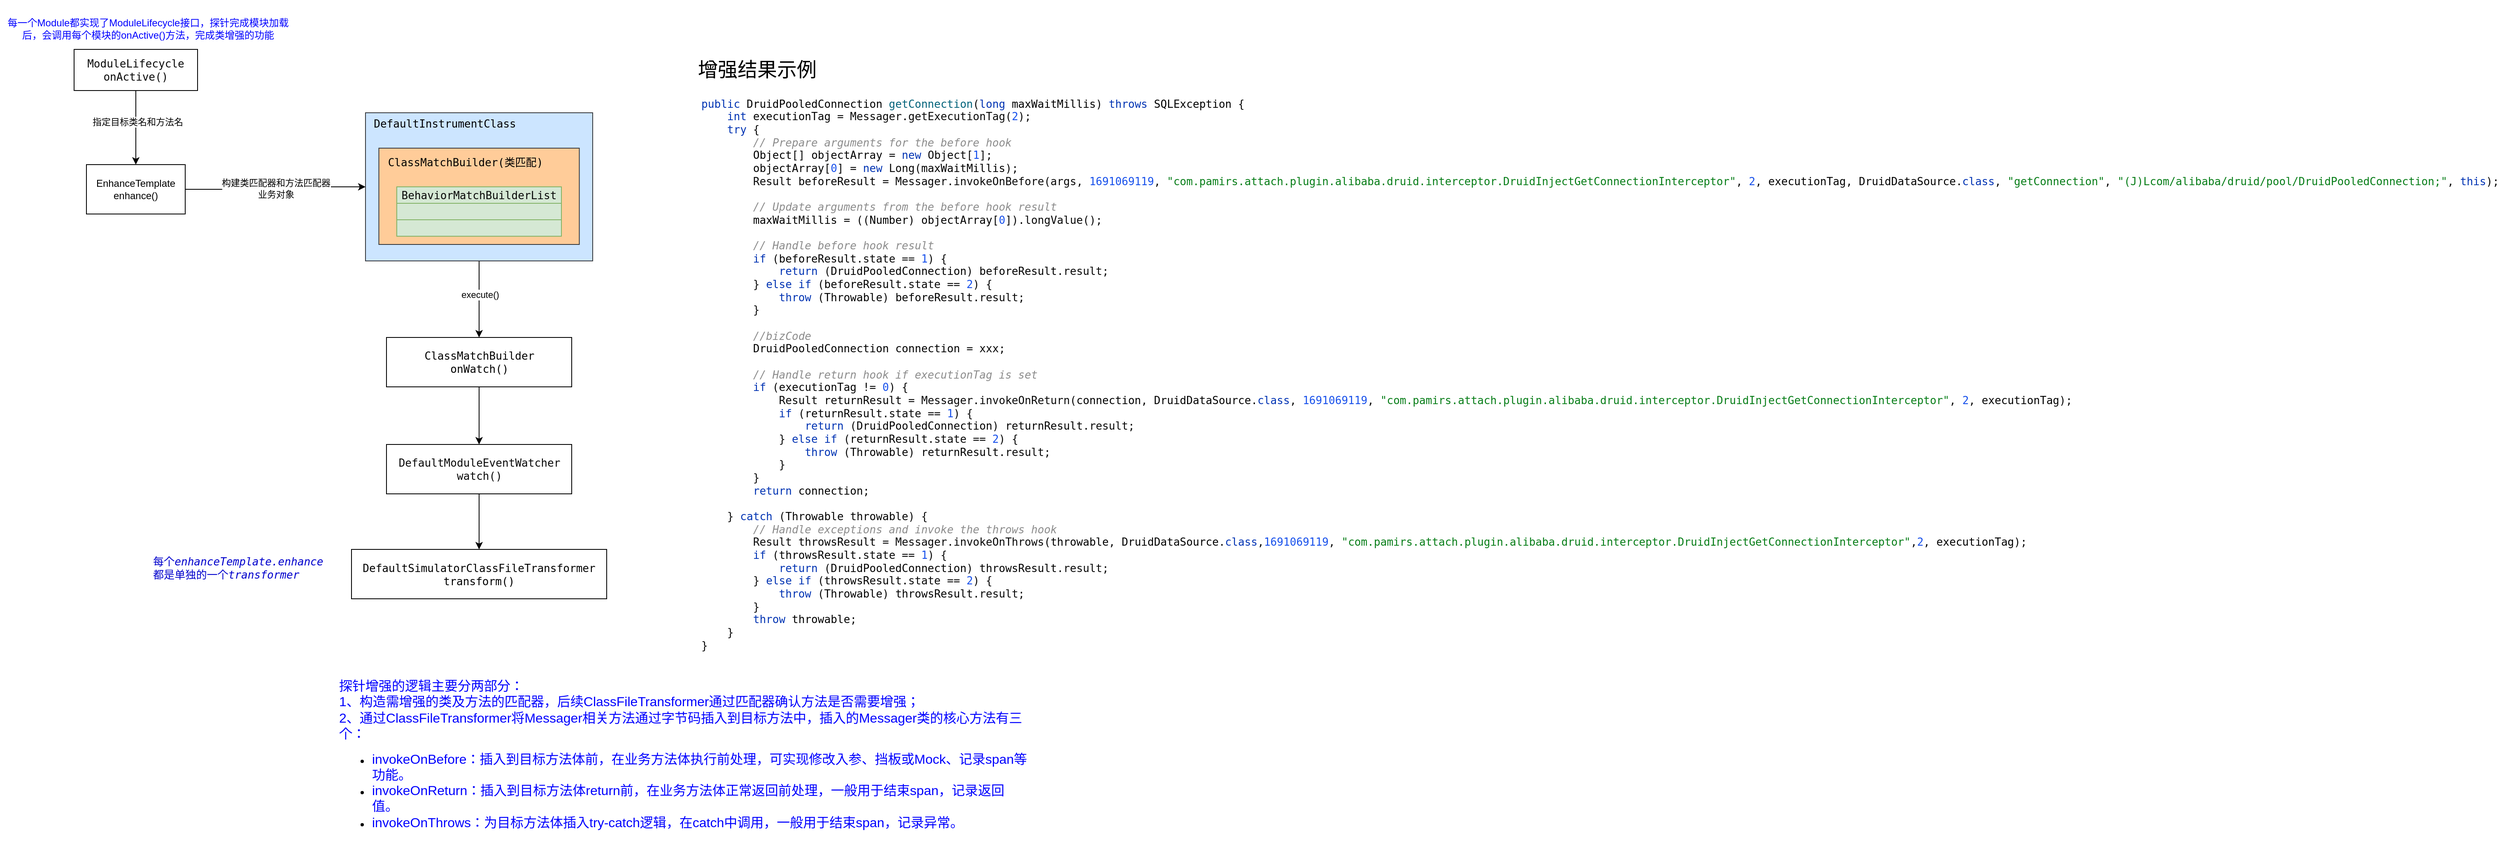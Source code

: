 <mxfile version="26.0.9">
  <diagram name="第 1 页" id="87z6VcFORobccVeiUr0X">
    <mxGraphModel dx="1592" dy="969" grid="1" gridSize="10" guides="1" tooltips="1" connect="1" arrows="1" fold="1" page="1" pageScale="1" pageWidth="827" pageHeight="1169" math="0" shadow="0">
      <root>
        <mxCell id="0" />
        <mxCell id="1" parent="0" />
        <mxCell id="p07UVuY639C_de6FHWED-1" style="edgeStyle=orthogonalEdgeStyle;rounded=0;orthogonalLoop=1;jettySize=auto;html=1;exitX=0.5;exitY=1;exitDx=0;exitDy=0;entryX=0.5;entryY=0;entryDx=0;entryDy=0;" edge="1" parent="1" source="p07UVuY639C_de6FHWED-3" target="p07UVuY639C_de6FHWED-19">
          <mxGeometry relative="1" as="geometry" />
        </mxCell>
        <mxCell id="p07UVuY639C_de6FHWED-2" value="execute()" style="edgeLabel;html=1;align=center;verticalAlign=middle;resizable=0;points=[];" vertex="1" connectable="0" parent="p07UVuY639C_de6FHWED-1">
          <mxGeometry x="-0.118" y="1" relative="1" as="geometry">
            <mxPoint as="offset" />
          </mxGeometry>
        </mxCell>
        <mxCell id="p07UVuY639C_de6FHWED-3" value="&lt;div style=&quot;background-color: rgb(255, 255, 255); color: rgb(8, 8, 8);&quot;&gt;&lt;pre style=&quot;font-family:&#39;JetBrains Mono&#39;,monospace;font-size:9.8pt;&quot;&gt;&lt;br&gt;&lt;/pre&gt;&lt;/div&gt;" style="rounded=0;whiteSpace=wrap;html=1;fillColor=#cce5ff;strokeColor=#36393d;" vertex="1" parent="1">
          <mxGeometry x="624" y="167" width="276" height="180" as="geometry" />
        </mxCell>
        <mxCell id="p07UVuY639C_de6FHWED-4" style="edgeStyle=orthogonalEdgeStyle;rounded=0;orthogonalLoop=1;jettySize=auto;html=1;exitX=0.5;exitY=1;exitDx=0;exitDy=0;entryX=0.5;entryY=0;entryDx=0;entryDy=0;" edge="1" parent="1" source="p07UVuY639C_de6FHWED-6" target="p07UVuY639C_de6FHWED-9">
          <mxGeometry relative="1" as="geometry" />
        </mxCell>
        <mxCell id="p07UVuY639C_de6FHWED-5" value="指定目标类名和方法名" style="edgeLabel;html=1;align=center;verticalAlign=middle;resizable=0;points=[];" vertex="1" connectable="0" parent="p07UVuY639C_de6FHWED-4">
          <mxGeometry x="-0.156" y="2" relative="1" as="geometry">
            <mxPoint as="offset" />
          </mxGeometry>
        </mxCell>
        <mxCell id="p07UVuY639C_de6FHWED-6" value="&lt;div style=&quot;background-color: rgb(255, 255, 255); color: rgb(8, 8, 8);&quot;&gt;&lt;pre style=&quot;font-family: &amp;quot;JetBrains Mono&amp;quot;, monospace; font-size: 9.8pt;&quot;&gt;ModuleLifecycle&lt;br&gt;onActive()&lt;/pre&gt;&lt;/div&gt;" style="rounded=0;whiteSpace=wrap;html=1;" vertex="1" parent="1">
          <mxGeometry x="270" y="90" width="150" height="50" as="geometry" />
        </mxCell>
        <mxCell id="p07UVuY639C_de6FHWED-7" style="edgeStyle=orthogonalEdgeStyle;rounded=0;orthogonalLoop=1;jettySize=auto;html=1;exitX=1;exitY=0.5;exitDx=0;exitDy=0;entryX=0;entryY=0.5;entryDx=0;entryDy=0;" edge="1" parent="1" source="p07UVuY639C_de6FHWED-9" target="p07UVuY639C_de6FHWED-3">
          <mxGeometry relative="1" as="geometry" />
        </mxCell>
        <mxCell id="p07UVuY639C_de6FHWED-8" value="构建类匹配器和方法匹配器&lt;br&gt;业务对象" style="edgeLabel;html=1;align=center;verticalAlign=middle;resizable=0;points=[];" vertex="1" connectable="0" parent="p07UVuY639C_de6FHWED-7">
          <mxGeometry relative="1" as="geometry">
            <mxPoint as="offset" />
          </mxGeometry>
        </mxCell>
        <mxCell id="p07UVuY639C_de6FHWED-9" value="EnhanceTemplate&lt;div&gt;enhance()&lt;/div&gt;" style="rounded=0;whiteSpace=wrap;html=1;" vertex="1" parent="1">
          <mxGeometry x="285" y="230" width="120" height="60" as="geometry" />
        </mxCell>
        <mxCell id="p07UVuY639C_de6FHWED-10" value="&lt;div style=&quot;background-color: rgb(255, 255, 255); color: rgb(8, 8, 8);&quot;&gt;&lt;pre style=&quot;font-family:&#39;JetBrains Mono&#39;,monospace;font-size:9.8pt;&quot;&gt;&lt;br&gt;&lt;/pre&gt;&lt;/div&gt;" style="rounded=0;whiteSpace=wrap;html=1;fillColor=#ffcc99;strokeColor=#36393d;" vertex="1" parent="1">
          <mxGeometry x="640.25" y="210" width="243.5" height="117" as="geometry" />
        </mxCell>
        <mxCell id="p07UVuY639C_de6FHWED-11" value="&lt;div style=&quot;color: rgb(8, 8, 8);&quot;&gt;&lt;pre style=&quot;font-family: &amp;quot;JetBrains Mono&amp;quot;, monospace; font-size: 9.8pt;&quot;&gt;&lt;span style=&quot;color: rgb(0, 0, 0);&quot;&gt;DefaultInstrumentClass&lt;/span&gt;&lt;/pre&gt;&lt;/div&gt;" style="text;html=1;align=center;verticalAlign=middle;resizable=0;points=[];autosize=1;strokeColor=none;fillColor=none;" vertex="1" parent="1">
          <mxGeometry x="620" y="150" width="200" height="60" as="geometry" />
        </mxCell>
        <mxCell id="p07UVuY639C_de6FHWED-12" value="&lt;div style=&quot;background-color: rgb(255, 255, 255); color: rgb(8, 8, 8);&quot;&gt;&lt;pre style=&quot;font-family:&#39;JetBrains Mono&#39;,monospace;font-size:9.8pt;&quot;&gt;&lt;br&gt;&lt;/pre&gt;&lt;/div&gt;" style="text;html=1;align=center;verticalAlign=middle;resizable=0;points=[];autosize=1;strokeColor=none;fillColor=none;" vertex="1" parent="1">
          <mxGeometry x="710" y="855" width="20" height="60" as="geometry" />
        </mxCell>
        <mxCell id="p07UVuY639C_de6FHWED-13" value="&lt;font style=&quot;color: rgb(0, 0, 255);&quot;&gt;每一个Module都实现了ModuleLifecycle接口，探针完成模块加载后，会调用每个模块的onActive()方法，完成类增强的功能&lt;/font&gt;" style="text;html=1;align=center;verticalAlign=middle;whiteSpace=wrap;rounded=0;" vertex="1" parent="1">
          <mxGeometry x="180" y="30" width="360" height="70" as="geometry" />
        </mxCell>
        <mxCell id="p07UVuY639C_de6FHWED-14" value="&lt;pre style=&quot;color: rgb(8, 8, 8); font-family: &amp;quot;JetBrains Mono&amp;quot;, monospace; font-size: 9.8pt;&quot;&gt;&lt;span style=&quot;color: rgb(0, 0, 0);&quot;&gt;ClassMatchBuilder(类匹配)&lt;/span&gt;&lt;/pre&gt;" style="text;html=1;align=center;verticalAlign=middle;resizable=0;points=[];autosize=1;strokeColor=none;fillColor=none;" vertex="1" parent="1">
          <mxGeometry x="640.25" y="197" width="210" height="60" as="geometry" />
        </mxCell>
        <mxCell id="p07UVuY639C_de6FHWED-15" value="&lt;div style=&quot;color: rgb(8, 8, 8);&quot;&gt;&lt;pre style=&quot;font-family: &amp;quot;JetBrains Mono&amp;quot;, monospace; font-size: 9.8pt;&quot;&gt;&lt;span&gt;BehaviorMatchBuilderList&lt;/span&gt;&lt;/pre&gt;&lt;/div&gt;" style="rounded=0;whiteSpace=wrap;html=1;fillColor=#d5e8d4;strokeColor=#82b366;" vertex="1" parent="1">
          <mxGeometry x="662" y="257" width="200" height="20" as="geometry" />
        </mxCell>
        <mxCell id="p07UVuY639C_de6FHWED-16" value="&lt;div style=&quot;background-color: rgb(255, 255, 255); color: rgb(8, 8, 8);&quot;&gt;&lt;pre style=&quot;font-family:&#39;JetBrains Mono&#39;,monospace;font-size:9.8pt;&quot;&gt;&lt;br&gt;&lt;/pre&gt;&lt;/div&gt;" style="rounded=0;whiteSpace=wrap;html=1;fillColor=#d5e8d4;strokeColor=#82b366;" vertex="1" parent="1">
          <mxGeometry x="662" y="277" width="200" height="20" as="geometry" />
        </mxCell>
        <mxCell id="p07UVuY639C_de6FHWED-17" value="&lt;div style=&quot;background-color: rgb(255, 255, 255); color: rgb(8, 8, 8);&quot;&gt;&lt;pre style=&quot;font-family:&#39;JetBrains Mono&#39;,monospace;font-size:9.8pt;&quot;&gt;&lt;br&gt;&lt;/pre&gt;&lt;/div&gt;" style="rounded=0;whiteSpace=wrap;html=1;fillColor=#d5e8d4;strokeColor=#82b366;" vertex="1" parent="1">
          <mxGeometry x="662" y="297" width="200" height="20" as="geometry" />
        </mxCell>
        <mxCell id="p07UVuY639C_de6FHWED-18" style="edgeStyle=orthogonalEdgeStyle;rounded=0;orthogonalLoop=1;jettySize=auto;html=1;exitX=0.5;exitY=1;exitDx=0;exitDy=0;entryX=0.5;entryY=0;entryDx=0;entryDy=0;" edge="1" parent="1" source="p07UVuY639C_de6FHWED-19" target="p07UVuY639C_de6FHWED-21">
          <mxGeometry relative="1" as="geometry" />
        </mxCell>
        <mxCell id="p07UVuY639C_de6FHWED-19" value="&lt;pre style=&quot;color: rgb(8, 8, 8); font-family: &amp;quot;JetBrains Mono&amp;quot;, monospace; font-size: 9.8pt;&quot;&gt;&lt;span style=&quot;color: rgb(0, 0, 0);&quot;&gt;ClassMatchBuilder&lt;br&gt;onWatch()&lt;/span&gt;&lt;/pre&gt;" style="rounded=0;whiteSpace=wrap;html=1;" vertex="1" parent="1">
          <mxGeometry x="649.5" y="440" width="225" height="60" as="geometry" />
        </mxCell>
        <mxCell id="p07UVuY639C_de6FHWED-20" style="edgeStyle=orthogonalEdgeStyle;rounded=0;orthogonalLoop=1;jettySize=auto;html=1;exitX=0.5;exitY=1;exitDx=0;exitDy=0;entryX=0.5;entryY=0;entryDx=0;entryDy=0;" edge="1" parent="1" source="p07UVuY639C_de6FHWED-21" target="p07UVuY639C_de6FHWED-22">
          <mxGeometry relative="1" as="geometry" />
        </mxCell>
        <mxCell id="p07UVuY639C_de6FHWED-21" value="&lt;pre style=&quot;font-family: &amp;quot;JetBrains Mono&amp;quot;, monospace; font-size: 9.8pt; color: rgb(8, 8, 8);&quot;&gt;DefaultModuleEventWatcher&lt;br/&gt;watch()&lt;/pre&gt;" style="rounded=0;whiteSpace=wrap;html=1;" vertex="1" parent="1">
          <mxGeometry x="649.5" y="570" width="225" height="60" as="geometry" />
        </mxCell>
        <mxCell id="p07UVuY639C_de6FHWED-22" value="&lt;pre style=&quot;color: rgb(8, 8, 8); font-family: &amp;quot;JetBrains Mono&amp;quot;, monospace; font-size: 9.8pt;&quot;&gt;&lt;span style=&quot;color: rgb(0, 0, 0);&quot;&gt;DefaultSimulatorClassFileTransformer&lt;br/&gt;transform()&lt;/span&gt;&lt;/pre&gt;" style="rounded=0;whiteSpace=wrap;html=1;" vertex="1" parent="1">
          <mxGeometry x="607" y="697.5" width="310" height="60" as="geometry" />
        </mxCell>
        <mxCell id="p07UVuY639C_de6FHWED-23" value="&lt;p style=&quot;font-family: &amp;quot;JetBrains Mono&amp;quot;, monospace; font-size: 9.8pt;&quot;&gt;&lt;font style=&quot;color: light-dark(rgb(0, 0, 204), rgb(8, 8, 8));&quot;&gt;每个&lt;span style=&quot;font-size: 9.8pt; white-space-collapse: collapse; font-style: italic;&quot;&gt;enhanceTemplate.enhance&lt;/span&gt;都是单独的一个&lt;span style=&quot;font-size: 9.8pt; white-space: normal; font-style: italic;&quot;&gt;transformer&lt;/span&gt;&lt;/font&gt;&lt;/p&gt;" style="text;html=1;align=left;verticalAlign=middle;whiteSpace=wrap;rounded=0;" vertex="1" parent="1">
          <mxGeometry x="364" y="697.5" width="220" height="45" as="geometry" />
        </mxCell>
        <mxCell id="p07UVuY639C_de6FHWED-24" value="&lt;div style=&quot;background-color: rgb(255, 255, 255); color: rgb(8, 8, 8);&quot;&gt;&lt;pre style=&quot;font-family:&#39;JetBrains Mono&#39;,monospace;font-size:9.8pt;&quot;&gt;&lt;span style=&quot;color: rgb(0, 51, 179);&quot;&gt;public &lt;/span&gt;&lt;span style=&quot;color: rgb(0, 0, 0);&quot;&gt;DruidPooledConnection &lt;/span&gt;&lt;span style=&quot;color: rgb(0, 98, 122);&quot;&gt;getConnection&lt;/span&gt;(&lt;span style=&quot;color: rgb(0, 51, 179);&quot;&gt;long &lt;/span&gt;&lt;span style=&quot;color: rgb(0, 0, 0);&quot;&gt;maxWaitMillis&lt;/span&gt;) &lt;span style=&quot;color: rgb(0, 51, 179);&quot;&gt;throws &lt;/span&gt;&lt;span style=&quot;color: rgb(0, 0, 0);&quot;&gt;SQLException &lt;/span&gt;{&lt;br&gt;    &lt;span style=&quot;color: rgb(0, 51, 179);&quot;&gt;int &lt;/span&gt;&lt;span style=&quot;color: rgb(0, 0, 0);&quot;&gt;executionTag &lt;/span&gt;= Messager.getExecutionTag(&lt;span style=&quot;color: rgb(23, 80, 235);&quot;&gt;2&lt;/span&gt;);&lt;br&gt;    &lt;span style=&quot;color: rgb(0, 51, 179);&quot;&gt;try &lt;/span&gt;{&lt;br&gt;        &lt;span style=&quot;color: rgb(140, 140, 140); font-style: italic;&quot;&gt;// Prepare arguments for the before hook&lt;br&gt;&lt;/span&gt;&lt;span style=&quot;color: rgb(140, 140, 140); font-style: italic;&quot;&gt;        &lt;/span&gt;&lt;span style=&quot;color: rgb(0, 0, 0);&quot;&gt;Object&lt;/span&gt;[] &lt;span style=&quot;color: rgb(0, 0, 0);&quot;&gt;objectArray &lt;/span&gt;= &lt;span style=&quot;color: rgb(0, 51, 179);&quot;&gt;new &lt;/span&gt;Object[&lt;span style=&quot;color: rgb(23, 80, 235);&quot;&gt;1&lt;/span&gt;];&lt;br&gt;        &lt;span style=&quot;color: rgb(0, 0, 0);&quot;&gt;objectArray&lt;/span&gt;[&lt;span style=&quot;color: rgb(23, 80, 235);&quot;&gt;0&lt;/span&gt;] = &lt;span style=&quot;color: rgb(0, 51, 179);&quot;&gt;new &lt;/span&gt;Long(&lt;span style=&quot;color: rgb(0, 0, 0);&quot;&gt;maxWaitMillis&lt;/span&gt;);&lt;br&gt;        Result &lt;span style=&quot;color: rgb(0, 0, 0);&quot;&gt;beforeResult &lt;/span&gt;= Messager.invokeOnBefore(args, &lt;span style=&quot;color: rgb(23, 80, 235);&quot;&gt;1691069119&lt;/span&gt;, &lt;span style=&quot;color: rgb(6, 125, 23);&quot;&gt;&quot;com.pamirs.attach.plugin.alibaba.druid.interceptor.DruidInjectGetConnectionInterceptor&quot;&lt;/span&gt;, &lt;span style=&quot;color: rgb(23, 80, 235);&quot;&gt;2&lt;/span&gt;, &lt;span style=&quot;color: rgb(0, 0, 0);&quot;&gt;executionTag&lt;/span&gt;, &lt;span style=&quot;color: rgb(0, 0, 0);&quot;&gt;DruidDataSource&lt;/span&gt;.&lt;span style=&quot;color: rgb(0, 51, 179);&quot;&gt;class&lt;/span&gt;, &lt;span style=&quot;color: rgb(6, 125, 23);&quot;&gt;&quot;getConnection&quot;&lt;/span&gt;, &lt;span style=&quot;color: rgb(6, 125, 23);&quot;&gt;&quot;(J)Lcom/alibaba/druid/pool/DruidPooledConnection;&quot;&lt;/span&gt;, &lt;span style=&quot;color: rgb(0, 51, 179);&quot;&gt;this&lt;/span&gt;);&lt;br&gt;&lt;br&gt;        &lt;span style=&quot;color: rgb(140, 140, 140); font-style: italic;&quot;&gt;// Update arguments from the before hook result&lt;br&gt;&lt;/span&gt;&lt;span style=&quot;color: rgb(140, 140, 140); font-style: italic;&quot;&gt;        &lt;/span&gt;&lt;span style=&quot;color: rgb(0, 0, 0);&quot;&gt;maxWaitMillis &lt;/span&gt;= ((&lt;span style=&quot;color: rgb(0, 0, 0);&quot;&gt;Number&lt;/span&gt;) &lt;span style=&quot;color: rgb(0, 0, 0);&quot;&gt;objectArray&lt;/span&gt;[&lt;span style=&quot;color: rgb(23, 80, 235);&quot;&gt;0&lt;/span&gt;]).longValue();&lt;br&gt;&lt;br&gt;        &lt;span style=&quot;color: rgb(140, 140, 140); font-style: italic;&quot;&gt;// Handle before hook result&lt;br&gt;&lt;/span&gt;&lt;span style=&quot;color: rgb(140, 140, 140); font-style: italic;&quot;&gt;        &lt;/span&gt;&lt;span style=&quot;color: rgb(0, 51, 179);&quot;&gt;if &lt;/span&gt;(&lt;span style=&quot;color: rgb(0, 0, 0);&quot;&gt;beforeResult&lt;/span&gt;.state == &lt;span style=&quot;color: rgb(23, 80, 235);&quot;&gt;1&lt;/span&gt;) {&lt;br&gt;            &lt;span style=&quot;color: rgb(0, 51, 179);&quot;&gt;return &lt;/span&gt;(&lt;span style=&quot;color: rgb(0, 0, 0);&quot;&gt;DruidPooledConnection&lt;/span&gt;) &lt;span style=&quot;color: rgb(0, 0, 0);&quot;&gt;beforeResult&lt;/span&gt;.result;&lt;br&gt;        } &lt;span style=&quot;color: rgb(0, 51, 179);&quot;&gt;else if &lt;/span&gt;(&lt;span style=&quot;color: rgb(0, 0, 0);&quot;&gt;beforeResult&lt;/span&gt;.state == &lt;span style=&quot;color: rgb(23, 80, 235);&quot;&gt;2&lt;/span&gt;) {&lt;br&gt;            &lt;span style=&quot;color: rgb(0, 51, 179);&quot;&gt;throw &lt;/span&gt;(&lt;span style=&quot;color: rgb(0, 0, 0);&quot;&gt;Throwable&lt;/span&gt;) &lt;span style=&quot;color: rgb(0, 0, 0);&quot;&gt;beforeResult&lt;/span&gt;.result;&lt;br&gt;        }&lt;br&gt;&lt;br&gt;        &lt;span style=&quot;color: rgb(140, 140, 140); font-style: italic;&quot;&gt;//bizCode&lt;br&gt;&lt;/span&gt;&lt;span style=&quot;color: rgb(140, 140, 140); font-style: italic;&quot;&gt;        &lt;/span&gt;&lt;span style=&quot;color: rgb(0, 0, 0);&quot;&gt;DruidPooledConnection connection &lt;/span&gt;= xxx;&lt;br&gt;&lt;br&gt;        &lt;span style=&quot;color: rgb(140, 140, 140); font-style: italic;&quot;&gt;// Handle return hook if executionTag is set&lt;br&gt;&lt;/span&gt;&lt;span style=&quot;color: rgb(140, 140, 140); font-style: italic;&quot;&gt;        &lt;/span&gt;&lt;span style=&quot;color: rgb(0, 51, 179);&quot;&gt;if &lt;/span&gt;(&lt;span style=&quot;color: rgb(0, 0, 0);&quot;&gt;executionTag &lt;/span&gt;!= &lt;span style=&quot;color: rgb(23, 80, 235);&quot;&gt;0&lt;/span&gt;) {&lt;br&gt;            Result &lt;span style=&quot;color: rgb(0, 0, 0);&quot;&gt;returnResult &lt;/span&gt;= Messager.invokeOnReturn(&lt;span style=&quot;color: rgb(0, 0, 0);&quot;&gt;connection&lt;/span&gt;, &lt;span style=&quot;color: rgb(0, 0, 0);&quot;&gt;DruidDataSource&lt;/span&gt;.&lt;span style=&quot;color: rgb(0, 51, 179);&quot;&gt;class&lt;/span&gt;, &lt;span style=&quot;color: rgb(23, 80, 235);&quot;&gt;1691069119&lt;/span&gt;, &lt;span style=&quot;color: rgb(6, 125, 23);&quot;&gt;&quot;com.pamirs.attach.plugin.alibaba.druid.interceptor.DruidInjectGetConnectionInterceptor&quot;&lt;/span&gt;, &lt;span style=&quot;color: rgb(23, 80, 235);&quot;&gt;2&lt;/span&gt;, &lt;span style=&quot;color: rgb(0, 0, 0);&quot;&gt;executionTag&lt;/span&gt;);&lt;br&gt;            &lt;span style=&quot;color: rgb(0, 51, 179);&quot;&gt;if &lt;/span&gt;(&lt;span style=&quot;color: rgb(0, 0, 0);&quot;&gt;returnResult&lt;/span&gt;.state == &lt;span style=&quot;color: rgb(23, 80, 235);&quot;&gt;1&lt;/span&gt;) {&lt;br&gt;                &lt;span style=&quot;color: rgb(0, 51, 179);&quot;&gt;return &lt;/span&gt;(&lt;span style=&quot;color: rgb(0, 0, 0);&quot;&gt;DruidPooledConnection&lt;/span&gt;) &lt;span style=&quot;color: rgb(0, 0, 0);&quot;&gt;returnResult&lt;/span&gt;.result;&lt;br&gt;            } &lt;span style=&quot;color: rgb(0, 51, 179);&quot;&gt;else if &lt;/span&gt;(&lt;span style=&quot;color: rgb(0, 0, 0);&quot;&gt;returnResult&lt;/span&gt;.state == &lt;span style=&quot;color: rgb(23, 80, 235);&quot;&gt;2&lt;/span&gt;) {&lt;br&gt;                &lt;span style=&quot;color: rgb(0, 51, 179);&quot;&gt;throw &lt;/span&gt;(&lt;span style=&quot;color: rgb(0, 0, 0);&quot;&gt;Throwable&lt;/span&gt;) &lt;span style=&quot;color: rgb(0, 0, 0);&quot;&gt;returnResult&lt;/span&gt;.result;&lt;br&gt;            }&lt;br&gt;        }&lt;br&gt;        &lt;span style=&quot;color: rgb(0, 51, 179);&quot;&gt;return &lt;/span&gt;&lt;span style=&quot;color: rgb(0, 0, 0);&quot;&gt;connection&lt;/span&gt;;&lt;br&gt;&lt;br&gt;    } &lt;span style=&quot;color: rgb(0, 51, 179);&quot;&gt;catch &lt;/span&gt;(&lt;span style=&quot;color: rgb(0, 0, 0);&quot;&gt;Throwable throwable&lt;/span&gt;) {&lt;br&gt;        &lt;span style=&quot;color: rgb(140, 140, 140); font-style: italic;&quot;&gt;// Handle exceptions and invoke the throws hook&lt;br&gt;&lt;/span&gt;&lt;span style=&quot;color: rgb(140, 140, 140); font-style: italic;&quot;&gt;        &lt;/span&gt;Result &lt;span style=&quot;color: rgb(0, 0, 0);&quot;&gt;throwsResult &lt;/span&gt;= Messager.invokeOnThrows(&lt;span style=&quot;color: rgb(0, 0, 0);&quot;&gt;throwable&lt;/span&gt;, &lt;span style=&quot;color: rgb(0, 0, 0);&quot;&gt;DruidDataSource&lt;/span&gt;.&lt;span style=&quot;color: rgb(0, 51, 179);&quot;&gt;class&lt;/span&gt;,&lt;span style=&quot;color: rgb(23, 80, 235);&quot;&gt;1691069119&lt;/span&gt;, &lt;span style=&quot;color: rgb(6, 125, 23);&quot;&gt;&quot;com.pamirs.attach.plugin.alibaba.druid.interceptor.DruidInjectGetConnectionInterceptor&quot;&lt;/span&gt;,&lt;span style=&quot;color: rgb(23, 80, 235);&quot;&gt;2&lt;/span&gt;, &lt;span style=&quot;color: rgb(0, 0, 0);&quot;&gt;executionTag&lt;/span&gt;);&lt;br&gt;        &lt;span style=&quot;color: rgb(0, 51, 179);&quot;&gt;if &lt;/span&gt;(&lt;span style=&quot;color: rgb(0, 0, 0);&quot;&gt;throwsResult&lt;/span&gt;.state == &lt;span style=&quot;color: rgb(23, 80, 235);&quot;&gt;1&lt;/span&gt;) {&lt;br&gt;            &lt;span style=&quot;color: rgb(0, 51, 179);&quot;&gt;return &lt;/span&gt;(&lt;span style=&quot;color: rgb(0, 0, 0);&quot;&gt;DruidPooledConnection&lt;/span&gt;) &lt;span style=&quot;color: rgb(0, 0, 0);&quot;&gt;throwsResult&lt;/span&gt;.result;&lt;br&gt;        } &lt;span style=&quot;color: rgb(0, 51, 179);&quot;&gt;else if &lt;/span&gt;(&lt;span style=&quot;color: rgb(0, 0, 0);&quot;&gt;throwsResult&lt;/span&gt;.state == &lt;span style=&quot;color: rgb(23, 80, 235);&quot;&gt;2&lt;/span&gt;) {&lt;br&gt;            &lt;span style=&quot;color: rgb(0, 51, 179);&quot;&gt;throw &lt;/span&gt;(&lt;span style=&quot;color: rgb(0, 0, 0);&quot;&gt;Throwable&lt;/span&gt;) &lt;span style=&quot;color: rgb(0, 0, 0);&quot;&gt;throwsResult&lt;/span&gt;.result;&lt;br&gt;        }&lt;br&gt;        &lt;span style=&quot;color: rgb(0, 51, 179);&quot;&gt;throw &lt;/span&gt;&lt;span style=&quot;color: rgb(0, 0, 0);&quot;&gt;throwable&lt;/span&gt;;&lt;br&gt;    }&lt;br&gt;}&lt;/pre&gt;&lt;/div&gt;" style="text;html=1;align=left;verticalAlign=middle;whiteSpace=wrap;rounded=0;" vertex="1" parent="1">
          <mxGeometry x="1030" y="470" width="60" height="30" as="geometry" />
        </mxCell>
        <mxCell id="p07UVuY639C_de6FHWED-25" value="&lt;font style=&quot;font-size: 24px;&quot;&gt;增强结果示例&lt;/font&gt;" style="text;html=1;align=center;verticalAlign=middle;whiteSpace=wrap;rounded=0;" vertex="1" parent="1">
          <mxGeometry x="1010" y="100" width="180" height="30" as="geometry" />
        </mxCell>
        <mxCell id="p07UVuY639C_de6FHWED-26" value="&lt;font style=&quot;&quot;&gt;&lt;div data-docx-has-block-data=&quot;false&quot; data-lark-html-role=&quot;root&quot; data-page-id=&quot;TTlydDfldovkhNxJR13crOVwn1b&quot;&gt;&lt;div class=&quot;ace-line ace-line old-record-id-H9IodGOqOoebHgxGfCrcjRnqnOh&quot;&gt;&lt;font style=&quot;font-size: 16px; color: rgb(0, 0, 255);&quot;&gt;探针增强的逻辑主要分两部分：&lt;/font&gt;&lt;/div&gt;&lt;div class=&quot;ace-line ace-line old-record-id-EE43deJfwogkKAxGyu9cy4XJnOb&quot;&gt;&lt;font style=&quot;font-size: 16px; color: rgb(0, 0, 255);&quot;&gt;1、构造需增强的类及方法的匹配器，后续ClassFileTransformer通过匹配器确认方法是否需要增强；&lt;/font&gt;&lt;/div&gt;&lt;div class=&quot;ace-line ace-line old-record-id-GSSYdch8lox9LBxbNXacxopTnMf&quot;&gt;&lt;font style=&quot;font-size: 16px; color: rgb(0, 0, 255);&quot;&gt;2、通过ClassFileTransformer将Messager相关方法通过字节码插入到目标方法中，插入的Messager类的核心方法有三个：&lt;/font&gt;&lt;/div&gt;&lt;ul class=&quot;list-bullet1&quot; start=&quot;1&quot;&gt;&lt;li data-list=&quot;bullet&quot; class=&quot;ace-line ace-line old-record-id-CKV0dfNuZodGYyx87VdcckLLnld&quot; style=&quot;text-align:left&quot;&gt;&lt;font style=&quot;font-size: 16px; color: rgb(0, 0, 255);&quot;&gt;invokeOnBefore：插入到目标方法体前，在业务方法体执行前处理，可实现修改入参、挡板或Mock、记录span等功能。&lt;/font&gt;&lt;/li&gt;&lt;li data-list=&quot;bullet&quot; class=&quot;ace-line ace-line old-record-id-Oan3ddNg9oEQV5xLuvscRlVVnGX&quot;&gt;&lt;font style=&quot;font-size: 16px; color: rgb(0, 0, 255);&quot;&gt;invokeOnReturn：插入到目标方法体return前，在业务方法体正常返回前处理，一般用于结束span，记录返回值。&lt;/font&gt;&lt;/li&gt;&lt;li data-list=&quot;bullet&quot; class=&quot;ace-line ace-line old-record-id-IKNddcb9RoaZP8xF65Fc8M1fnmb&quot;&gt;&lt;font style=&quot;font-size: 16px; color: rgb(0, 0, 255);&quot;&gt;invokeOnThrows：为目标方法体插入try-catch逻辑，在catch中调用，一般用于结束span，记录异常。&lt;/font&gt;&lt;/li&gt;&lt;/ul&gt;&lt;/div&gt;&lt;span class=&quot;lark-record-clipboard&quot; data-lark-record-format=&quot;docx/record&quot; data-lark-record-data=&quot;{&amp;quot;isCut&amp;quot;:false,&amp;quot;rootId&amp;quot;:&amp;quot;TTlydDfldovkhNxJR13crOVwn1b&amp;quot;,&amp;quot;parentId&amp;quot;:&amp;quot;TTlydDfldovkhNxJR13crOVwn1b&amp;quot;,&amp;quot;blockIds&amp;quot;:[7,6,5,4,9,10],&amp;quot;recordIds&amp;quot;:[&amp;quot;H9IodGOqOoebHgxGfCrcjRnqnOh&amp;quot;,&amp;quot;EE43deJfwogkKAxGyu9cy4XJnOb&amp;quot;,&amp;quot;GSSYdch8lox9LBxbNXacxopTnMf&amp;quot;,&amp;quot;CKV0dfNuZodGYyx87VdcckLLnld&amp;quot;,&amp;quot;Oan3ddNg9oEQV5xLuvscRlVVnGX&amp;quot;,&amp;quot;IKNddcb9RoaZP8xF65Fc8M1fnmb&amp;quot;],&amp;quot;recordMap&amp;quot;:{&amp;quot;CKV0dfNuZodGYyx87VdcckLLnld&amp;quot;:{&amp;quot;id&amp;quot;:&amp;quot;CKV0dfNuZodGYyx87VdcckLLnld&amp;quot;,&amp;quot;snapshot&amp;quot;:{&amp;quot;type&amp;quot;:&amp;quot;bullet&amp;quot;,&amp;quot;children&amp;quot;:[],&amp;quot;comments&amp;quot;:[],&amp;quot;revisions&amp;quot;:[],&amp;quot;author&amp;quot;:&amp;quot;7072915656148303900&amp;quot;,&amp;quot;text&amp;quot;:{&amp;quot;initialAttributedTexts&amp;quot;:{&amp;quot;text&amp;quot;:{&amp;quot;0&amp;quot;:&amp;quot;invokeOnBefore：插入到目标方法体前，在业务方法体执行前处理，可实现修改入参、挡板或Mock、记录span等功能。&amp;quot;},&amp;quot;attribs&amp;quot;:{&amp;quot;0&amp;quot;:&amp;quot;*0+1r&amp;quot;},&amp;quot;rows&amp;quot;:{},&amp;quot;cols&amp;quot;:{}},&amp;quot;apool&amp;quot;:{&amp;quot;numToAttrib&amp;quot;:{&amp;quot;0&amp;quot;:[&amp;quot;author&amp;quot;,&amp;quot;7072915656148303900&amp;quot;]},&amp;quot;nextNum&amp;quot;:1,&amp;quot;attribToNum&amp;quot;:{&amp;quot;author,7072915656148303900&amp;quot;:0}}},&amp;quot;level&amp;quot;:1,&amp;quot;folded&amp;quot;:false,&amp;quot;align&amp;quot;:&amp;quot;left&amp;quot;,&amp;quot;parent_id&amp;quot;:&amp;quot;TTlydDfldovkhNxJR13crOVwn1b&amp;quot;}},&amp;quot;GSSYdch8lox9LBxbNXacxopTnMf&amp;quot;:{&amp;quot;id&amp;quot;:&amp;quot;GSSYdch8lox9LBxbNXacxopTnMf&amp;quot;,&amp;quot;snapshot&amp;quot;:{&amp;quot;type&amp;quot;:&amp;quot;text&amp;quot;,&amp;quot;children&amp;quot;:[],&amp;quot;comments&amp;quot;:[],&amp;quot;revisions&amp;quot;:[],&amp;quot;author&amp;quot;:&amp;quot;7072915656148303900&amp;quot;,&amp;quot;text&amp;quot;:{&amp;quot;initialAttributedTexts&amp;quot;:{&amp;quot;text&amp;quot;:{&amp;quot;0&amp;quot;:&amp;quot;2、通过ClassFileTransformer将Messager相关方法通过字节码插入到目标方法中，插入的Messager类的核心方法有三个：&amp;quot;},&amp;quot;attribs&amp;quot;:{&amp;quot;0&amp;quot;:&amp;quot;*0+20&amp;quot;}},&amp;quot;apool&amp;quot;:{&amp;quot;numToAttrib&amp;quot;:{&amp;quot;0&amp;quot;:[&amp;quot;author&amp;quot;,&amp;quot;7072915656148303900&amp;quot;]},&amp;quot;nextNum&amp;quot;:1}},&amp;quot;folded&amp;quot;:false,&amp;quot;align&amp;quot;:&amp;quot;left&amp;quot;,&amp;quot;parent_id&amp;quot;:&amp;quot;TTlydDfldovkhNxJR13crOVwn1b&amp;quot;}},&amp;quot;EE43deJfwogkKAxGyu9cy4XJnOb&amp;quot;:{&amp;quot;id&amp;quot;:&amp;quot;EE43deJfwogkKAxGyu9cy4XJnOb&amp;quot;,&amp;quot;snapshot&amp;quot;:{&amp;quot;type&amp;quot;:&amp;quot;text&amp;quot;,&amp;quot;children&amp;quot;:[],&amp;quot;comments&amp;quot;:[],&amp;quot;revisions&amp;quot;:[],&amp;quot;author&amp;quot;:&amp;quot;7072915656148303900&amp;quot;,&amp;quot;text&amp;quot;:{&amp;quot;initialAttributedTexts&amp;quot;:{&amp;quot;text&amp;quot;:{&amp;quot;0&amp;quot;:&amp;quot;1、构造需增强的类及方法的匹配器，后续ClassFileTransformer通过匹配器确认方法是否需要增强；&amp;quot;},&amp;quot;attribs&amp;quot;:{&amp;quot;0&amp;quot;:&amp;quot;*0+1j&amp;quot;},&amp;quot;rows&amp;quot;:{},&amp;quot;cols&amp;quot;:{}},&amp;quot;apool&amp;quot;:{&amp;quot;numToAttrib&amp;quot;:{&amp;quot;0&amp;quot;:[&amp;quot;author&amp;quot;,&amp;quot;7072915656148303900&amp;quot;]},&amp;quot;nextNum&amp;quot;:1,&amp;quot;attribToNum&amp;quot;:{&amp;quot;author,7072915656148303900&amp;quot;:0}}},&amp;quot;folded&amp;quot;:false,&amp;quot;align&amp;quot;:&amp;quot;left&amp;quot;,&amp;quot;parent_id&amp;quot;:&amp;quot;TTlydDfldovkhNxJR13crOVwn1b&amp;quot;}},&amp;quot;H9IodGOqOoebHgxGfCrcjRnqnOh&amp;quot;:{&amp;quot;id&amp;quot;:&amp;quot;H9IodGOqOoebHgxGfCrcjRnqnOh&amp;quot;,&amp;quot;snapshot&amp;quot;:{&amp;quot;type&amp;quot;:&amp;quot;text&amp;quot;,&amp;quot;children&amp;quot;:[],&amp;quot;comments&amp;quot;:[],&amp;quot;revisions&amp;quot;:[],&amp;quot;author&amp;quot;:&amp;quot;7072915656148303900&amp;quot;,&amp;quot;text&amp;quot;:{&amp;quot;initialAttributedTexts&amp;quot;:{&amp;quot;text&amp;quot;:{&amp;quot;0&amp;quot;:&amp;quot;探针增强的逻辑主要分两部分：&amp;quot;},&amp;quot;attribs&amp;quot;:{&amp;quot;0&amp;quot;:&amp;quot;*0+e&amp;quot;}},&amp;quot;apool&amp;quot;:{&amp;quot;numToAttrib&amp;quot;:{&amp;quot;0&amp;quot;:[&amp;quot;author&amp;quot;,&amp;quot;7072915656148303900&amp;quot;]},&amp;quot;nextNum&amp;quot;:1}},&amp;quot;folded&amp;quot;:false,&amp;quot;align&amp;quot;:&amp;quot;left&amp;quot;,&amp;quot;parent_id&amp;quot;:&amp;quot;TTlydDfldovkhNxJR13crOVwn1b&amp;quot;}},&amp;quot;Oan3ddNg9oEQV5xLuvscRlVVnGX&amp;quot;:{&amp;quot;id&amp;quot;:&amp;quot;Oan3ddNg9oEQV5xLuvscRlVVnGX&amp;quot;,&amp;quot;snapshot&amp;quot;:{&amp;quot;parent_id&amp;quot;:&amp;quot;TTlydDfldovkhNxJR13crOVwn1b&amp;quot;,&amp;quot;type&amp;quot;:&amp;quot;bullet&amp;quot;,&amp;quot;children&amp;quot;:[],&amp;quot;comments&amp;quot;:[],&amp;quot;revisions&amp;quot;:[],&amp;quot;author&amp;quot;:&amp;quot;7072915656148303900&amp;quot;,&amp;quot;text&amp;quot;:{&amp;quot;initialAttributedTexts&amp;quot;:{&amp;quot;text&amp;quot;:{&amp;quot;0&amp;quot;:&amp;quot;invokeOnReturn：插入到目标方法体return前，在业务方法体正常返回前处理，一般用于结束span，记录返回值。&amp;quot;},&amp;quot;attribs&amp;quot;:{&amp;quot;0&amp;quot;:&amp;quot;*0+1q&amp;quot;},&amp;quot;rows&amp;quot;:{},&amp;quot;cols&amp;quot;:{}},&amp;quot;apool&amp;quot;:{&amp;quot;numToAttrib&amp;quot;:{&amp;quot;0&amp;quot;:[&amp;quot;author&amp;quot;,&amp;quot;7072915656148303900&amp;quot;]},&amp;quot;nextNum&amp;quot;:1,&amp;quot;attribToNum&amp;quot;:{&amp;quot;author,7072915656148303900&amp;quot;:0}}},&amp;quot;level&amp;quot;:1,&amp;quot;folded&amp;quot;:false}},&amp;quot;IKNddcb9RoaZP8xF65Fc8M1fnmb&amp;quot;:{&amp;quot;id&amp;quot;:&amp;quot;IKNddcb9RoaZP8xF65Fc8M1fnmb&amp;quot;,&amp;quot;snapshot&amp;quot;:{&amp;quot;parent_id&amp;quot;:&amp;quot;TTlydDfldovkhNxJR13crOVwn1b&amp;quot;,&amp;quot;type&amp;quot;:&amp;quot;bullet&amp;quot;,&amp;quot;children&amp;quot;:[],&amp;quot;comments&amp;quot;:[],&amp;quot;revisions&amp;quot;:[],&amp;quot;author&amp;quot;:&amp;quot;7072915656148303900&amp;quot;,&amp;quot;text&amp;quot;:{&amp;quot;initialAttributedTexts&amp;quot;:{&amp;quot;text&amp;quot;:{&amp;quot;0&amp;quot;:&amp;quot;invokeOnThrows：为目标方法体插入try-catch逻辑，在catch中调用，一般用于结束span，记录异常。&amp;quot;},&amp;quot;attribs&amp;quot;:{&amp;quot;0&amp;quot;:&amp;quot;*0+1p&amp;quot;}},&amp;quot;apool&amp;quot;:{&amp;quot;numToAttrib&amp;quot;:{&amp;quot;0&amp;quot;:[&amp;quot;author&amp;quot;,&amp;quot;7072915656148303900&amp;quot;]},&amp;quot;nextNum&amp;quot;:1}},&amp;quot;level&amp;quot;:1,&amp;quot;folded&amp;quot;:false}},&amp;quot;TTlydDfldovkhNxJR13crOVwn1b&amp;quot;:{&amp;quot;id&amp;quot;:&amp;quot;TTlydDfldovkhNxJR13crOVwn1b&amp;quot;,&amp;quot;snapshot&amp;quot;:{&amp;quot;type&amp;quot;:&amp;quot;page&amp;quot;,&amp;quot;parent_id&amp;quot;:&amp;quot;&amp;quot;,&amp;quot;comments&amp;quot;:null,&amp;quot;revisions&amp;quot;:null,&amp;quot;locked&amp;quot;:false,&amp;quot;hidden&amp;quot;:false,&amp;quot;author&amp;quot;:&amp;quot;7072915656148303900&amp;quot;,&amp;quot;children&amp;quot;:[&amp;quot;H9IodGOqOoebHgxGfCrcjRnqnOh&amp;quot;,&amp;quot;EE43deJfwogkKAxGyu9cy4XJnOb&amp;quot;,&amp;quot;GSSYdch8lox9LBxbNXacxopTnMf&amp;quot;,&amp;quot;CKV0dfNuZodGYyx87VdcckLLnld&amp;quot;,&amp;quot;Oan3ddNg9oEQV5xLuvscRlVVnGX&amp;quot;,&amp;quot;IKNddcb9RoaZP8xF65Fc8M1fnmb&amp;quot;],&amp;quot;text&amp;quot;:{&amp;quot;apool&amp;quot;:{&amp;quot;numToAttrib&amp;quot;:{},&amp;quot;nextNum&amp;quot;:0,&amp;quot;attribToNum&amp;quot;:{}},&amp;quot;initialAttributedTexts&amp;quot;:{&amp;quot;text&amp;quot;:{&amp;quot;0&amp;quot;:&amp;quot;&amp;quot;},&amp;quot;attribs&amp;quot;:{&amp;quot;0&amp;quot;:&amp;quot;&amp;quot;},&amp;quot;rows&amp;quot;:{},&amp;quot;cols&amp;quot;:{}}},&amp;quot;align&amp;quot;:&amp;quot;&amp;quot;,&amp;quot;doc_info&amp;quot;:{&amp;quot;editors&amp;quot;:[&amp;quot;7072915656148303900&amp;quot;],&amp;quot;options&amp;quot;:[&amp;quot;editors&amp;quot;,&amp;quot;edit_time&amp;quot;],&amp;quot;deleted_editors&amp;quot;:null,&amp;quot;option_modified&amp;quot;:null}}}},&amp;quot;payloadMap&amp;quot;:{&amp;quot;H9IodGOqOoebHgxGfCrcjRnqnOh&amp;quot;:{&amp;quot;level&amp;quot;:1},&amp;quot;EE43deJfwogkKAxGyu9cy4XJnOb&amp;quot;:{&amp;quot;level&amp;quot;:1},&amp;quot;GSSYdch8lox9LBxbNXacxopTnMf&amp;quot;:{&amp;quot;level&amp;quot;:1}},&amp;quot;extra&amp;quot;:{&amp;quot;channel&amp;quot;:&amp;quot;saas&amp;quot;,&amp;quot;pasteRandomId&amp;quot;:&amp;quot;db650b54-001b-4030-8786-6dd4ca1b5823&amp;quot;,&amp;quot;mention_page_title&amp;quot;:{},&amp;quot;external_mention_url&amp;quot;:{},&amp;quot;isEqualBlockSelection&amp;quot;:true},&amp;quot;isKeepQuoteContainer&amp;quot;:false,&amp;quot;selection&amp;quot;:[{&amp;quot;id&amp;quot;:7,&amp;quot;type&amp;quot;:&amp;quot;text&amp;quot;,&amp;quot;selection&amp;quot;:{&amp;quot;start&amp;quot;:0,&amp;quot;end&amp;quot;:14},&amp;quot;recordId&amp;quot;:&amp;quot;H9IodGOqOoebHgxGfCrcjRnqnOh&amp;quot;},{&amp;quot;id&amp;quot;:6,&amp;quot;type&amp;quot;:&amp;quot;text&amp;quot;,&amp;quot;selection&amp;quot;:{&amp;quot;start&amp;quot;:0,&amp;quot;end&amp;quot;:55},&amp;quot;recordId&amp;quot;:&amp;quot;EE43deJfwogkKAxGyu9cy4XJnOb&amp;quot;},{&amp;quot;id&amp;quot;:5,&amp;quot;type&amp;quot;:&amp;quot;text&amp;quot;,&amp;quot;selection&amp;quot;:{&amp;quot;start&amp;quot;:0,&amp;quot;end&amp;quot;:72},&amp;quot;recordId&amp;quot;:&amp;quot;GSSYdch8lox9LBxbNXacxopTnMf&amp;quot;},{&amp;quot;id&amp;quot;:4,&amp;quot;type&amp;quot;:&amp;quot;text&amp;quot;,&amp;quot;selection&amp;quot;:{&amp;quot;start&amp;quot;:0,&amp;quot;end&amp;quot;:63},&amp;quot;recordId&amp;quot;:&amp;quot;CKV0dfNuZodGYyx87VdcckLLnld&amp;quot;},{&amp;quot;id&amp;quot;:9,&amp;quot;type&amp;quot;:&amp;quot;text&amp;quot;,&amp;quot;selection&amp;quot;:{&amp;quot;start&amp;quot;:0,&amp;quot;end&amp;quot;:62},&amp;quot;recordId&amp;quot;:&amp;quot;Oan3ddNg9oEQV5xLuvscRlVVnGX&amp;quot;},{&amp;quot;id&amp;quot;:10,&amp;quot;type&amp;quot;:&amp;quot;text&amp;quot;,&amp;quot;selection&amp;quot;:{&amp;quot;start&amp;quot;:0,&amp;quot;end&amp;quot;:61},&amp;quot;recordId&amp;quot;:&amp;quot;IKNddcb9RoaZP8xF65Fc8M1fnmb&amp;quot;}],&amp;quot;pasteFlag&amp;quot;:&amp;quot;44af021d-f2dd-41d2-b163-6623408ccd70&amp;quot;}&quot;&gt;&lt;/span&gt;&lt;/font&gt;" style="text;html=1;align=left;verticalAlign=middle;whiteSpace=wrap;rounded=0;" vertex="1" parent="1">
          <mxGeometry x="590" y="834" width="840" height="235" as="geometry" />
        </mxCell>
      </root>
    </mxGraphModel>
  </diagram>
</mxfile>
